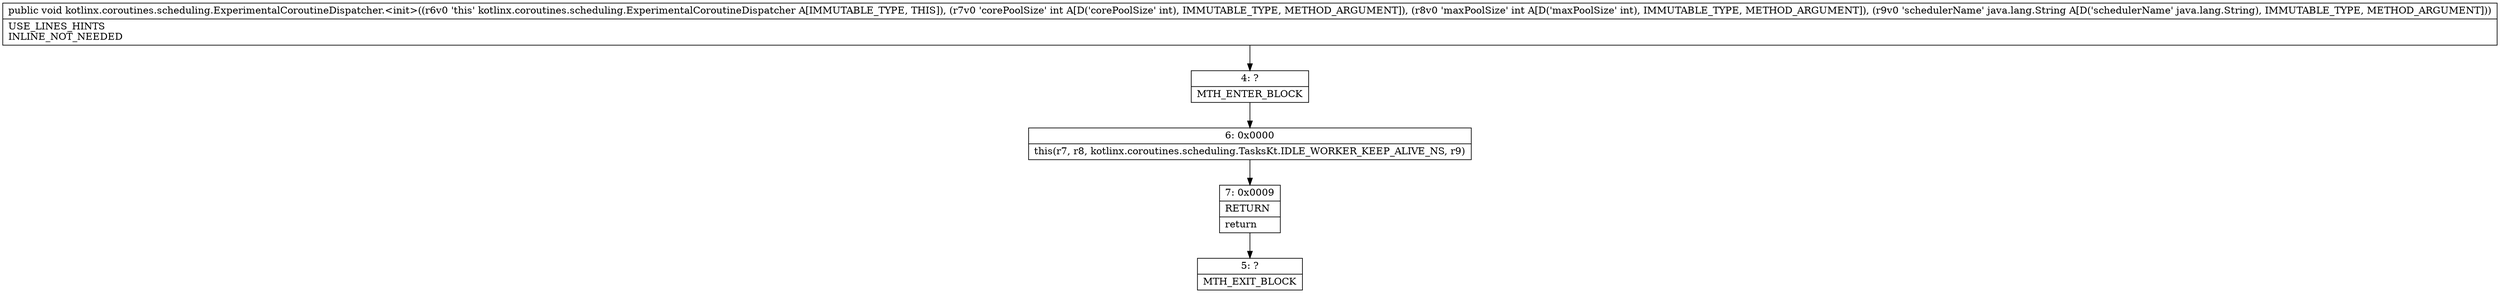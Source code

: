digraph "CFG forkotlinx.coroutines.scheduling.ExperimentalCoroutineDispatcher.\<init\>(IILjava\/lang\/String;)V" {
Node_4 [shape=record,label="{4\:\ ?|MTH_ENTER_BLOCK\l}"];
Node_6 [shape=record,label="{6\:\ 0x0000|this(r7, r8, kotlinx.coroutines.scheduling.TasksKt.IDLE_WORKER_KEEP_ALIVE_NS, r9)\l}"];
Node_7 [shape=record,label="{7\:\ 0x0009|RETURN\l|return\l}"];
Node_5 [shape=record,label="{5\:\ ?|MTH_EXIT_BLOCK\l}"];
MethodNode[shape=record,label="{public void kotlinx.coroutines.scheduling.ExperimentalCoroutineDispatcher.\<init\>((r6v0 'this' kotlinx.coroutines.scheduling.ExperimentalCoroutineDispatcher A[IMMUTABLE_TYPE, THIS]), (r7v0 'corePoolSize' int A[D('corePoolSize' int), IMMUTABLE_TYPE, METHOD_ARGUMENT]), (r8v0 'maxPoolSize' int A[D('maxPoolSize' int), IMMUTABLE_TYPE, METHOD_ARGUMENT]), (r9v0 'schedulerName' java.lang.String A[D('schedulerName' java.lang.String), IMMUTABLE_TYPE, METHOD_ARGUMENT]))  | USE_LINES_HINTS\lINLINE_NOT_NEEDED\l}"];
MethodNode -> Node_4;Node_4 -> Node_6;
Node_6 -> Node_7;
Node_7 -> Node_5;
}

